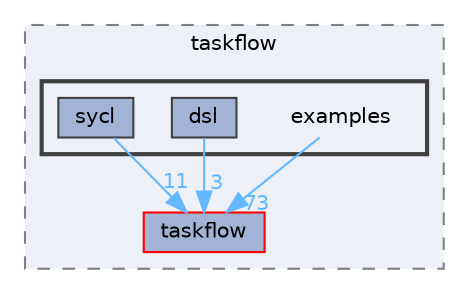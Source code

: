 digraph "external/taskflow/examples"
{
 // LATEX_PDF_SIZE
  bgcolor="transparent";
  edge [fontname=Helvetica,fontsize=10,labelfontname=Helvetica,labelfontsize=10];
  node [fontname=Helvetica,fontsize=10,shape=box,height=0.2,width=0.4];
  compound=true
  subgraph clusterdir_a586d2919c2294cf68ed57ec5a464d2f {
    graph [ bgcolor="#edf0f7", pencolor="grey50", label="taskflow", fontname=Helvetica,fontsize=10 style="filled,dashed", URL="dir_a586d2919c2294cf68ed57ec5a464d2f.html",tooltip="root taskflow include dir"]
  dir_335c31d98076110d53a13c1a0e3daa75 [label="taskflow", fillcolor="#a2b4d6", color="red", style="filled", URL="dir_335c31d98076110d53a13c1a0e3daa75.html",tooltip=""];
  subgraph clusterdir_6d5349e18c0281e1908ab3d777aa29a2 {
    graph [ bgcolor="#edf0f7", pencolor="grey25", label="", fontname=Helvetica,fontsize=10 style="filled,bold", URL="dir_6d5349e18c0281e1908ab3d777aa29a2.html",tooltip=""]
    dir_6d5349e18c0281e1908ab3d777aa29a2 [shape=plaintext, label="examples"];
  dir_f0f1be5414562a04dc1bd5bcbbf0b2a7 [label="dsl", fillcolor="#a2b4d6", color="grey25", style="filled", URL="dir_f0f1be5414562a04dc1bd5bcbbf0b2a7.html",tooltip=""];
  dir_914a15bb48ae5adea4e788f4489c8877 [label="sycl", fillcolor="#a2b4d6", color="grey25", style="filled", URL="dir_914a15bb48ae5adea4e788f4489c8877.html",tooltip=""];
  }
  }
  dir_6d5349e18c0281e1908ab3d777aa29a2->dir_335c31d98076110d53a13c1a0e3daa75 [headlabel="73", labeldistance=1.5 headhref="dir_000303_000820.html" href="dir_000303_000820.html" color="steelblue1" fontcolor="steelblue1"];
  dir_f0f1be5414562a04dc1bd5bcbbf0b2a7->dir_335c31d98076110d53a13c1a0e3daa75 [headlabel="3", labeldistance=1.5 headhref="dir_000220_000820.html" href="dir_000220_000820.html" color="steelblue1" fontcolor="steelblue1"];
  dir_914a15bb48ae5adea4e788f4489c8877->dir_335c31d98076110d53a13c1a0e3daa75 [headlabel="11", labeldistance=1.5 headhref="dir_000810_000820.html" href="dir_000810_000820.html" color="steelblue1" fontcolor="steelblue1"];
}
